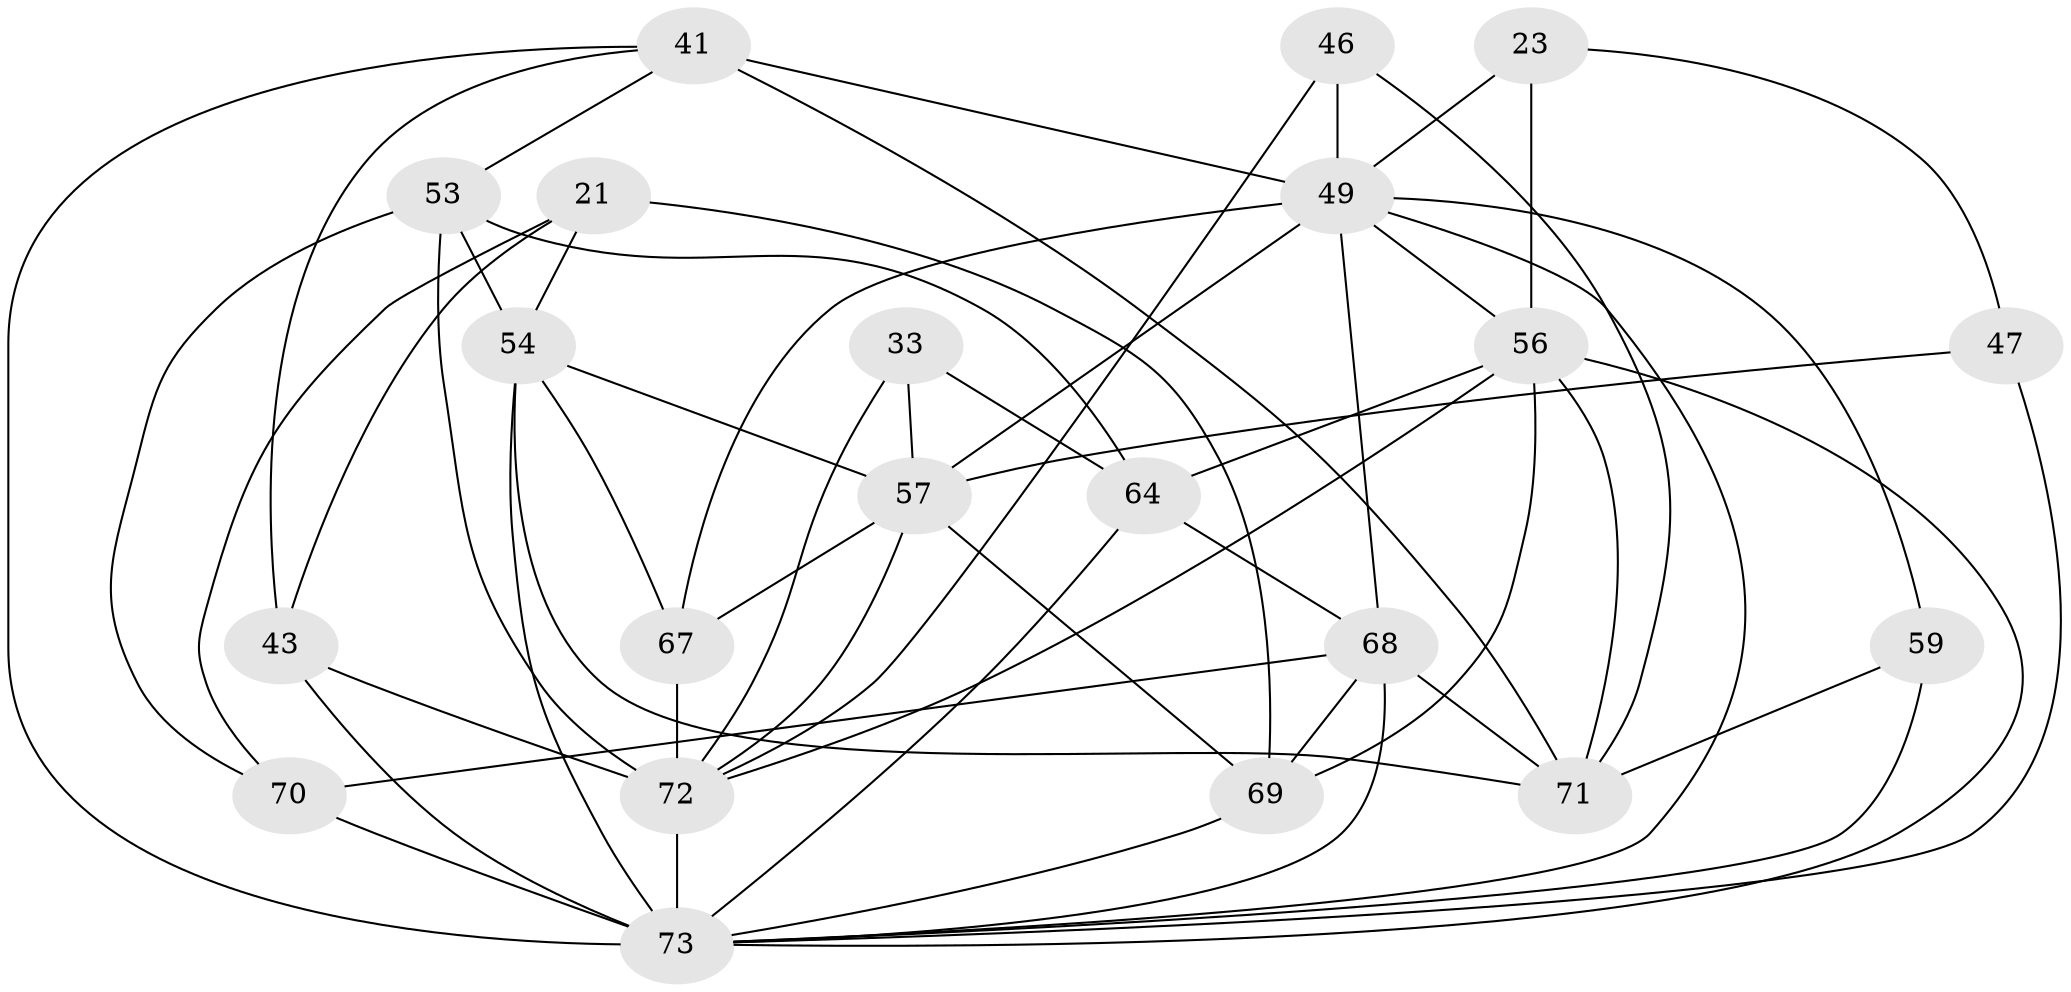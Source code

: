 // original degree distribution, {4: 1.0}
// Generated by graph-tools (version 1.1) at 2025/02/03/04/25 22:02:23]
// undirected, 21 vertices, 56 edges
graph export_dot {
graph [start="1"]
  node [color=gray90,style=filled];
  21;
  23;
  33;
  41 [super="+6+28"];
  43 [super="+26"];
  46;
  47;
  49 [super="+15+32+18+42"];
  53 [super="+31+36"];
  54 [super="+35"];
  56 [super="+5+9+7+40"];
  57 [super="+16+30"];
  59;
  64 [super="+52"];
  67 [super="+65"];
  68 [super="+66"];
  69 [super="+50"];
  70 [super="+63"];
  71 [super="+34"];
  72 [super="+61+55"];
  73 [super="+20+62+60"];
  21 -- 69;
  21 -- 54;
  21 -- 43;
  21 -- 70;
  23 -- 47;
  23 -- 49;
  23 -- 56 [weight=2];
  33 -- 64;
  33 -- 57 [weight=2];
  33 -- 72;
  41 -- 49 [weight=3];
  41 -- 53 [weight=2];
  41 -- 73;
  41 -- 43;
  41 -- 71;
  43 -- 73 [weight=3];
  43 -- 72;
  46 -- 49 [weight=2];
  46 -- 72;
  46 -- 71;
  47 -- 57 [weight=2];
  47 -- 73;
  49 -- 67 [weight=2];
  49 -- 59;
  49 -- 56 [weight=3];
  49 -- 57;
  49 -- 73;
  49 -- 68 [weight=2];
  53 -- 70;
  53 -- 72 [weight=2];
  53 -- 54 [weight=2];
  53 -- 64;
  54 -- 67;
  54 -- 71;
  54 -- 57 [weight=2];
  54 -- 73 [weight=5];
  56 -- 69 [weight=2];
  56 -- 72 [weight=2];
  56 -- 71;
  56 -- 64 [weight=2];
  56 -- 73 [weight=2];
  57 -- 67 [weight=2];
  57 -- 69 [weight=2];
  57 -- 72;
  59 -- 73;
  59 -- 71 [weight=2];
  64 -- 68;
  64 -- 73;
  67 -- 72 [weight=3];
  68 -- 69;
  68 -- 70;
  68 -- 71 [weight=2];
  68 -- 73;
  69 -- 73 [weight=2];
  70 -- 73 [weight=3];
  72 -- 73 [weight=5];
}
